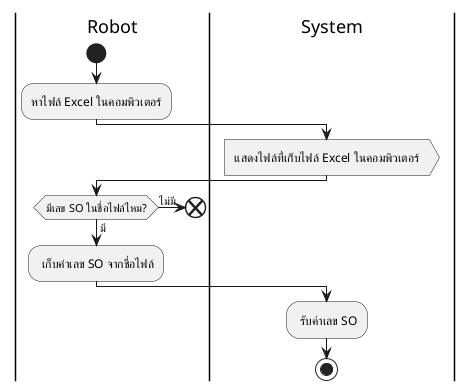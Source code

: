 @startuml
|Robot|
start
:หาไฟล์ Excel ในคอมพิวเตอร์;
|System|
:แสดงไฟล์ที่เก็บไฟล์ Excel ในคอมพิวเตอร์>
|Robot|
if (มีเลข SO ในชื่อไฟล์ไหม?) then (มี)
    : เก็บค่าเลข SO จากชื่อไฟล์;
|System|
    : รับค่าเลข SO;
else (ไม่มี)
|Robot|    
    end
|System|
endif
stop
@enduml